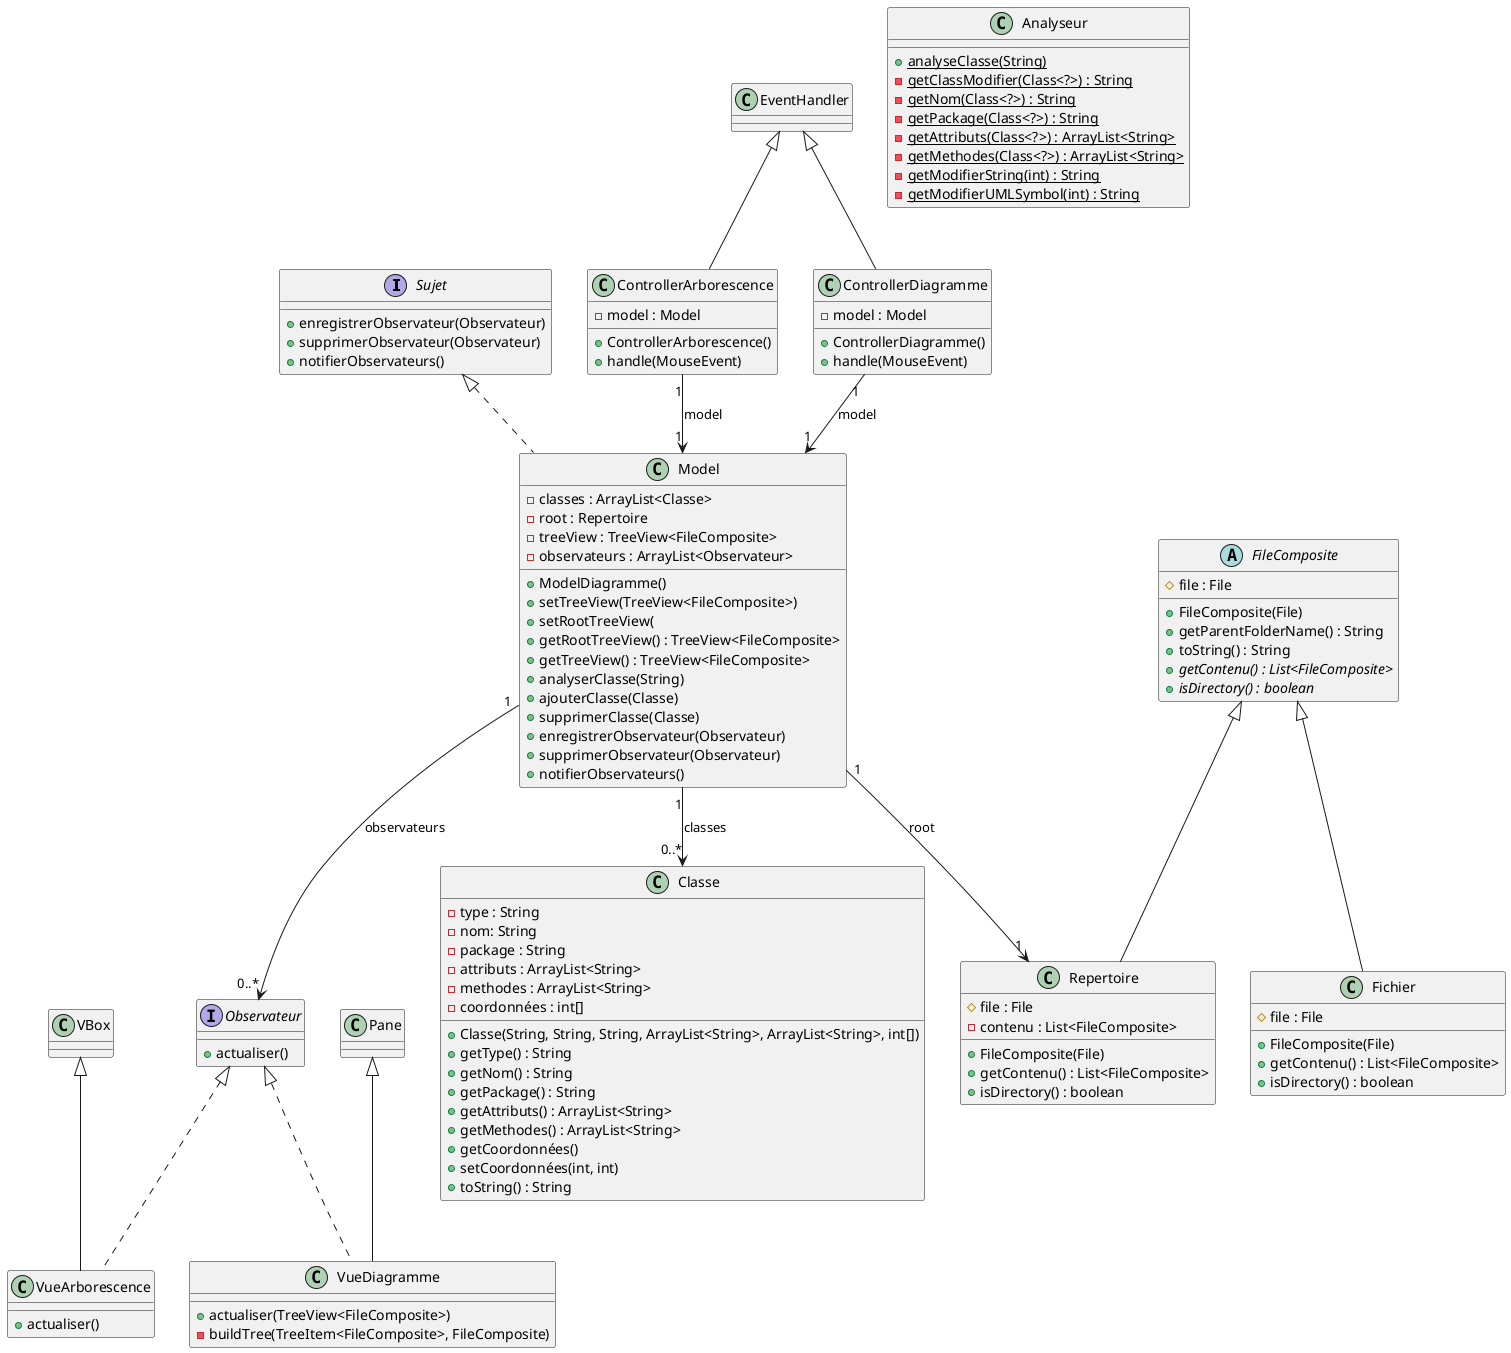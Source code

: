 @startuml
interface Sujet {
    + enregistrerObservateur(Observateur)
    + supprimerObservateur(Observateur)
    + notifierObservateurs()
}

interface Observateur {
    + actualiser()
}

class VueArborescence {
    + actualiser()
}

class VueDiagramme {
    + actualiser(TreeView<FileComposite>)
    - buildTree(TreeItem<FileComposite>, FileComposite)
}

class Model {
    - classes : ArrayList<Classe>
    - root : Repertoire
    - treeView : TreeView<FileComposite>
    - observateurs : ArrayList<Observateur>
    + ModelDiagramme()
    + setTreeView(TreeView<FileComposite>)
    + setRootTreeView(
    + getRootTreeView() : TreeView<FileComposite>
    + getTreeView() : TreeView<FileComposite>
    + analyserClasse(String)
    + ajouterClasse(Classe)
    + supprimerClasse(Classe)
    + enregistrerObservateur(Observateur)
    + supprimerObservateur(Observateur)
    + notifierObservateurs()
}

class ControllerArborescence {
    - model : Model
    + ControllerArborescence()
    + handle(MouseEvent)
}

class ControllerDiagramme {
    - model : Model
    + ControllerDiagramme()
    + handle(MouseEvent)
}

abstract FileComposite {
    # file : File
    + FileComposite(File)
    + getParentFolderName() : String
    + toString() : String
    + {abstract} getContenu() : List<FileComposite>
    + {abstract} isDirectory() : boolean
}

class Fichier {
    # file : File
    + FileComposite(File)
    + getContenu() : List<FileComposite>
    + isDirectory() : boolean
}

class Repertoire {
    # file : File
    - contenu : List<FileComposite>
    + FileComposite(File)
    + getContenu() : List<FileComposite>
    + isDirectory() : boolean
}

class Classe {
    - type : String
    - nom: String
    - package : String
    - attributs : ArrayList<String>
    - methodes : ArrayList<String>
    - coordonnées : int[]
    + Classe(String, String, String, ArrayList<String>, ArrayList<String>, int[])
    + getType() : String
    + getNom() : String
    + getPackage() : String
    + getAttributs() : ArrayList<String>
    + getMethodes() : ArrayList<String>
    + getCoordonnées()
    + setCoordonnées(int, int)
    + toString() : String
}

class Analyseur {
    + {static} analyseClasse(String)
    - {static} getClassModifier(Class<?>) : String
    - {static} getNom(Class<?>) : String
    - {static} getPackage(Class<?>) : String
    - {static} getAttributs(Class<?>) : ArrayList<String>
    - {static} getMethodes(Class<?>) : ArrayList<String>
    - {static} getModifierString(int) : String
    - {static} getModifierUMLSymbol(int) : String
}

Sujet <|.. Model

Observateur <|.. VueArborescence
Observateur <|.. VueDiagramme

VBox <|-- VueArborescence
Pane <|-- VueDiagramme

FileComposite <|-- Fichier
FileComposite <|-- Repertoire

Model "1" --> "0..*" Classe : classes
Model "1" --> "1" Repertoire : root
Model "1" --> "0..*" Observateur : observateurs

ControllerArborescence "1" --> "1" Model : model
ControllerDiagramme "1" --> "1" Model : model

EventHandler <|-- ControllerArborescence
EventHandler <|-- ControllerDiagramme
@enduml